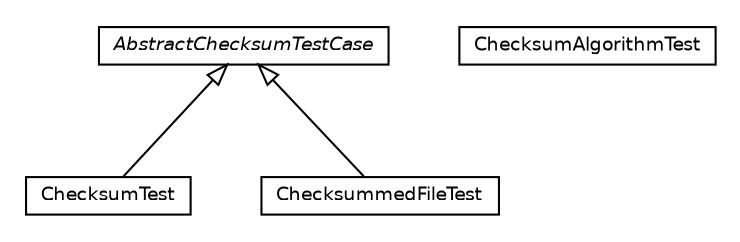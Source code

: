 #!/usr/local/bin/dot
#
# Class diagram 
# Generated by UmlGraph version 4.6 (http://www.spinellis.gr/sw/umlgraph)
#

digraph G {
	edge [fontname="Helvetica",fontsize=10,labelfontname="Helvetica",labelfontsize=10];
	node [fontname="Helvetica",fontsize=10,shape=plaintext];
	// org.apache.archiva.checksum.ChecksumTest
	c0 [label=<<table border="0" cellborder="1" cellspacing="0" cellpadding="2" port="p" href="./ChecksumTest.html">
		<tr><td><table border="0" cellspacing="0" cellpadding="1">
			<tr><td> ChecksumTest </td></tr>
		</table></td></tr>
		</table>>, fontname="Helvetica", fontcolor="black", fontsize=9.0];
	// org.apache.archiva.checksum.ChecksummedFileTest
	c1 [label=<<table border="0" cellborder="1" cellspacing="0" cellpadding="2" port="p" href="./ChecksummedFileTest.html">
		<tr><td><table border="0" cellspacing="0" cellpadding="1">
			<tr><td> ChecksummedFileTest </td></tr>
		</table></td></tr>
		</table>>, fontname="Helvetica", fontcolor="black", fontsize=9.0];
	// org.apache.archiva.checksum.ChecksumAlgorithmTest
	c2 [label=<<table border="0" cellborder="1" cellspacing="0" cellpadding="2" port="p" href="./ChecksumAlgorithmTest.html">
		<tr><td><table border="0" cellspacing="0" cellpadding="1">
			<tr><td> ChecksumAlgorithmTest </td></tr>
		</table></td></tr>
		</table>>, fontname="Helvetica", fontcolor="black", fontsize=9.0];
	// org.apache.archiva.checksum.AbstractChecksumTestCase
	c3 [label=<<table border="0" cellborder="1" cellspacing="0" cellpadding="2" port="p" href="./AbstractChecksumTestCase.html">
		<tr><td><table border="0" cellspacing="0" cellpadding="1">
			<tr><td><font face="Helvetica-Oblique"> AbstractChecksumTestCase </font></td></tr>
		</table></td></tr>
		</table>>, fontname="Helvetica", fontcolor="black", fontsize=9.0];
	//org.apache.archiva.checksum.ChecksumTest extends org.apache.archiva.checksum.AbstractChecksumTestCase
	c3:p -> c0:p [dir=back,arrowtail=empty];
	//org.apache.archiva.checksum.ChecksummedFileTest extends org.apache.archiva.checksum.AbstractChecksumTestCase
	c3:p -> c1:p [dir=back,arrowtail=empty];
}

